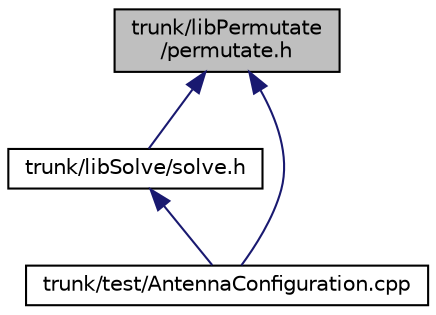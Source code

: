 digraph "trunk/libPermutate/permutate.h"
{
  edge [fontname="Helvetica",fontsize="10",labelfontname="Helvetica",labelfontsize="10"];
  node [fontname="Helvetica",fontsize="10",shape=record];
  Node1 [label="trunk/libPermutate\l/permutate.h",height=0.2,width=0.4,color="black", fillcolor="grey75", style="filled" fontcolor="black"];
  Node1 -> Node2 [dir="back",color="midnightblue",fontsize="10",style="solid",fontname="Helvetica"];
  Node2 [label="trunk/libSolve/solve.h",height=0.2,width=0.4,color="black", fillcolor="white", style="filled",URL="$solve_8h.html"];
  Node2 -> Node3 [dir="back",color="midnightblue",fontsize="10",style="solid",fontname="Helvetica"];
  Node3 [label="trunk/test/AntennaConfiguration.cpp",height=0.2,width=0.4,color="black", fillcolor="white", style="filled",URL="$_antenna_configuration_8cpp.html"];
  Node1 -> Node3 [dir="back",color="midnightblue",fontsize="10",style="solid",fontname="Helvetica"];
}
